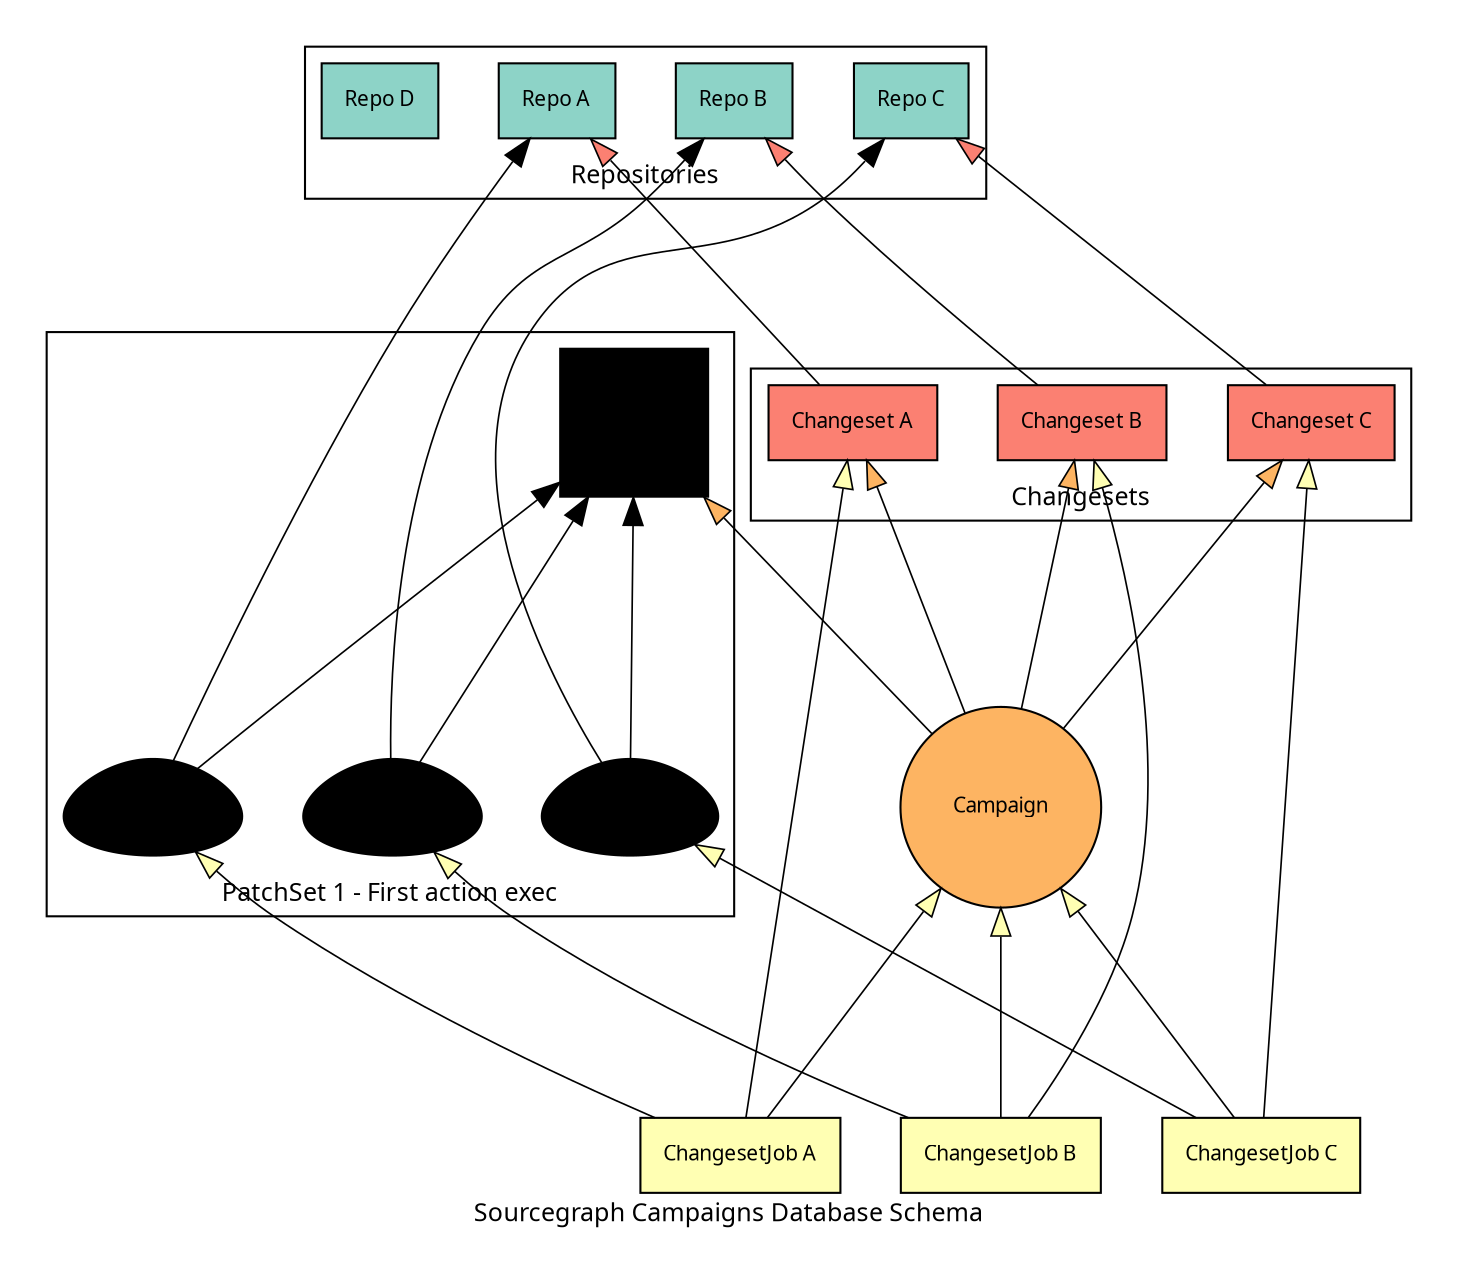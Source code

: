 digraph campaignsSchema {
    label="Sourcegraph Campaigns Database Schema"
    rankdir=BT
    ratio=fill
    concentrate=true
    ranksep=1.4
    nodesep=0.4
    stylesheet="/assets/architecture.css"

    graph [
        fontname="Iosevka"
        fontsize=12
        pad=0.2
    ]

    node [
        colorscheme="set312"
        style="filled"
        fillcolor="white"
        shape="rectangle"
        fontname="Iosevka"
        fontsize=10
        margin=0.15
        target="_blank"
    ]

    edge [
        colorscheme="set312"
        penwidth=0.8
        arrowtail=invis
        arrowsize=1.35
    ]

    subgraph cluster_repositories {
        label="Repositories"
        rank="same"
        node [fillcolor="1"]

        repoA [ label="Repo A" ]
        repoB [ label="Repo B" ]
        repoC [ label="Repo C" ]
        repoD [ label="Repo D" ]
    }

    subgraph cluster_changesets {
      label="Changesets"
      rank="same"
      node [fillcolor="4"]
      edge [fillcolor="4"]

      changesetA [label="Changeset A", fillcolor="4"]
      changesetB [label="Changeset B", fillcolor="4"]
      changesetC [label="Changeset C", fillcolor="4"]
      /* changesetD [label="Changeset D", fillcolor="4"] */

      changesetA -> { repoA }
      changesetB -> { repoB }
      changesetC -> { repoC }
      /* changesetD -> { repoD } */
    }

    subgraph cluster_patchset1 {
        label="PatchSet 1 - First action exec"
        node [fillcolor="3"]

        patchset [label="PatchSet 1", fillcolor="lightskyblue",shape="square"]
        patchA [label="Patch A", fillcolor="lightblue",shape="egg"]
        patchB [label="Patch B", fillcolor="lightblue",shape="egg"]
        patchC [label="Patch C", fillcolor="lightblue",shape="egg"]
    }

    subgraph changesetjobs {
      node [fillcolor="2"]
      changesetJobA [label="ChangesetJob A"]
      changesetJobB [label="ChangesetJob B"]
      changesetJobC [label="ChangesetJob C"]
    }

    campaign [label="Campaign", shape="circle", fillcolor="6"]

    patchA -> { patchset, repoA } [fillcolor="lightblue"]
    patchB -> { patchset, repoB } [fillcolor="lightblue"]
    patchC -> { patchset, repoC } [fillcolor="lightblue"]

    campaign -> { changesetA, changesetB, changesetC } [ fillcolor="6" ]

    changesetJobA -> { campaign, patchA, changesetA } [ fillcolor="2" ]
    changesetJobB -> { campaign, patchB, changesetB } [ fillcolor="2" ]
    changesetJobC -> { campaign, patchC, changesetC } [ fillcolor="2" ]

    /* Before update */
    campaign -> { patchset } [ fillcolor="6" ]

    /* When updating a Campaign to have a new PatchSet: */

    /* subgraph cluster_patchset2 { */
    /*     label="PatchSet 2 - Second action exec" */
    /*     node [fillcolor="3"] */
    /*  */
    /*     patchset2 [label="PatchSet 2", fillcolor="lightskyblue",shape="square"] */
    /*     patchD [label="Patch D", fillcolor="lightblue",shape="egg"] */
    /* } */
    /*  */
    /*  */
    /* patchD -> { patchset2, repoD } [ fillcolor="lightblue" ] */
    /*  */
    /* changesetJobD [label="ChangesetJob D", fillcolor="2"] */
    /* changesetJobD -> { campaign, patchD, changesetD } [ fillcolor="2" ] */
    /*  */
    /* campaign -> { patchset2 } [ fillcolor="6", penwidth="2" ] */
    /* campaign -> { changesetD } [ fillcolor="6" ] */
}
